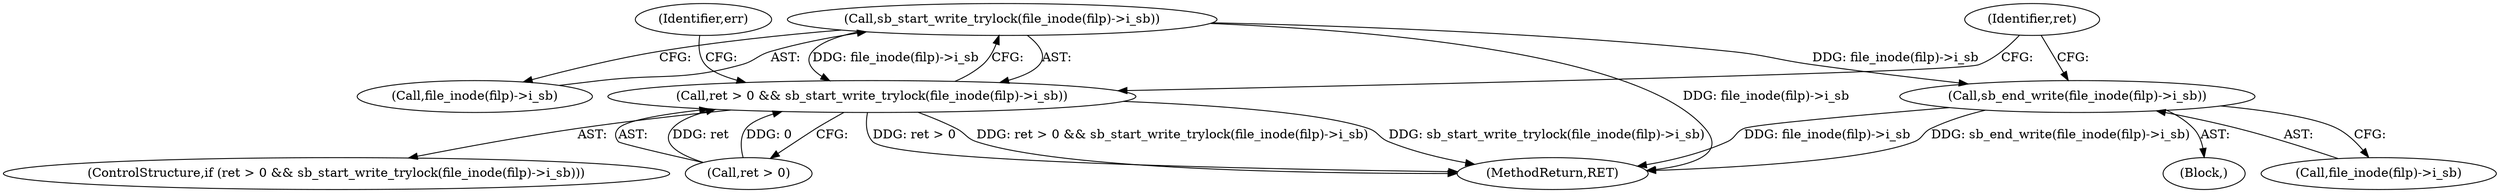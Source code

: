 digraph "0_linux_f0d1bec9d58d4c038d0ac958c9af82be6eb18045_1@API" {
"1000534" [label="(Call,sb_start_write_trylock(file_inode(filp)->i_sb))"];
"1000530" [label="(Call,ret > 0 && sb_start_write_trylock(file_inode(filp)->i_sb))"];
"1000550" [label="(Call,sb_end_write(file_inode(filp)->i_sb))"];
"1000551" [label="(Call,file_inode(filp)->i_sb)"];
"1000542" [label="(Identifier,err)"];
"1000557" [label="(MethodReturn,RET)"];
"1000530" [label="(Call,ret > 0 && sb_start_write_trylock(file_inode(filp)->i_sb))"];
"1000550" [label="(Call,sb_end_write(file_inode(filp)->i_sb))"];
"1000534" [label="(Call,sb_start_write_trylock(file_inode(filp)->i_sb))"];
"1000539" [label="(Block,)"];
"1000529" [label="(ControlStructure,if (ret > 0 && sb_start_write_trylock(file_inode(filp)->i_sb)))"];
"1000531" [label="(Call,ret > 0)"];
"1000535" [label="(Call,file_inode(filp)->i_sb)"];
"1000556" [label="(Identifier,ret)"];
"1000534" -> "1000530"  [label="AST: "];
"1000534" -> "1000535"  [label="CFG: "];
"1000535" -> "1000534"  [label="AST: "];
"1000530" -> "1000534"  [label="CFG: "];
"1000534" -> "1000557"  [label="DDG: file_inode(filp)->i_sb"];
"1000534" -> "1000530"  [label="DDG: file_inode(filp)->i_sb"];
"1000534" -> "1000550"  [label="DDG: file_inode(filp)->i_sb"];
"1000530" -> "1000529"  [label="AST: "];
"1000530" -> "1000531"  [label="CFG: "];
"1000531" -> "1000530"  [label="AST: "];
"1000542" -> "1000530"  [label="CFG: "];
"1000556" -> "1000530"  [label="CFG: "];
"1000530" -> "1000557"  [label="DDG: ret > 0"];
"1000530" -> "1000557"  [label="DDG: ret > 0 && sb_start_write_trylock(file_inode(filp)->i_sb)"];
"1000530" -> "1000557"  [label="DDG: sb_start_write_trylock(file_inode(filp)->i_sb)"];
"1000531" -> "1000530"  [label="DDG: ret"];
"1000531" -> "1000530"  [label="DDG: 0"];
"1000550" -> "1000539"  [label="AST: "];
"1000550" -> "1000551"  [label="CFG: "];
"1000551" -> "1000550"  [label="AST: "];
"1000556" -> "1000550"  [label="CFG: "];
"1000550" -> "1000557"  [label="DDG: sb_end_write(file_inode(filp)->i_sb)"];
"1000550" -> "1000557"  [label="DDG: file_inode(filp)->i_sb"];
}
